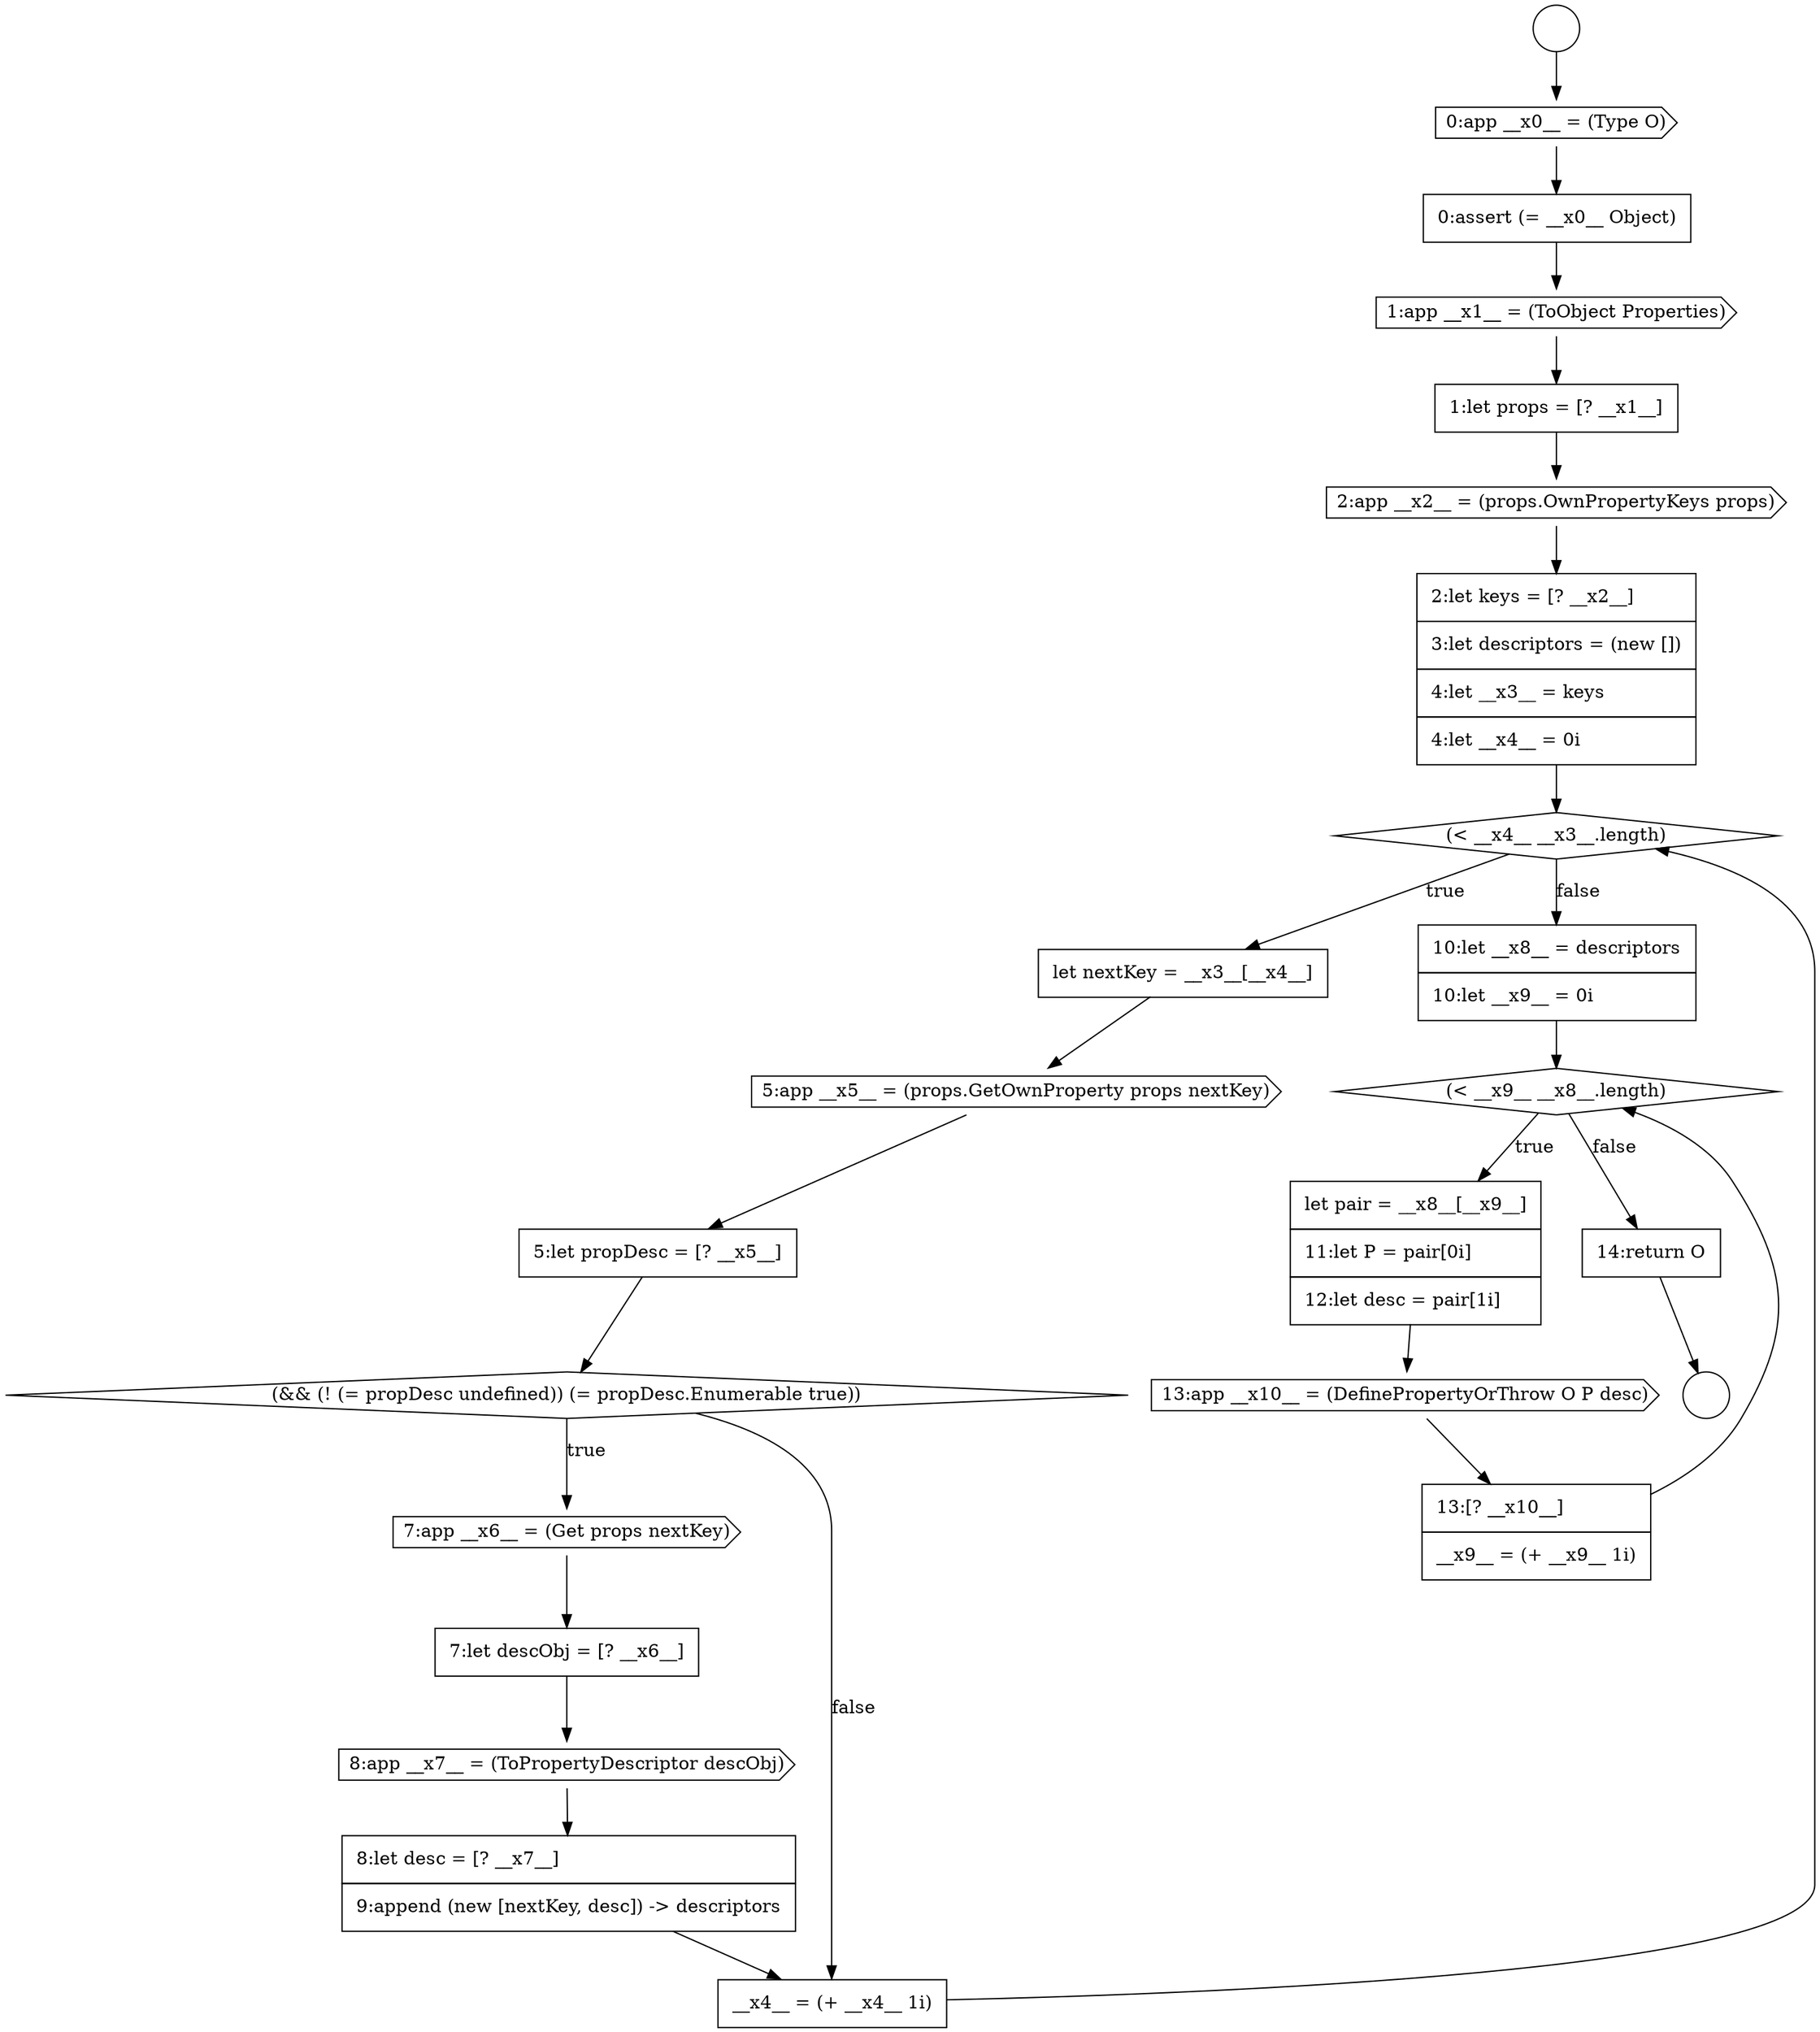 digraph {
  node11945 [shape=diamond, label=<<font color="black">(&lt; __x9__ __x8__.length)</font>> color="black" fillcolor="white" style=filled]
  node11930 [shape=cds, label=<<font color="black">1:app __x1__ = (ToObject Properties)</font>> color="black" fillcolor="white" style=filled]
  node11934 [shape=diamond, label=<<font color="black">(&lt; __x4__ __x3__.length)</font>> color="black" fillcolor="white" style=filled]
  node11926 [shape=circle label=" " color="black" fillcolor="white" style=filled]
  node11939 [shape=cds, label=<<font color="black">7:app __x6__ = (Get props nextKey)</font>> color="black" fillcolor="white" style=filled]
  node11948 [shape=none, margin=0, label=<<font color="black">
    <table border="0" cellborder="1" cellspacing="0" cellpadding="10">
      <tr><td align="left">13:[? __x10__]</td></tr>
      <tr><td align="left">__x9__ = (+ __x9__ 1i)</td></tr>
    </table>
  </font>> color="black" fillcolor="white" style=filled]
  node11929 [shape=none, margin=0, label=<<font color="black">
    <table border="0" cellborder="1" cellspacing="0" cellpadding="10">
      <tr><td align="left">0:assert (= __x0__ Object)</td></tr>
    </table>
  </font>> color="black" fillcolor="white" style=filled]
  node11940 [shape=none, margin=0, label=<<font color="black">
    <table border="0" cellborder="1" cellspacing="0" cellpadding="10">
      <tr><td align="left">7:let descObj = [? __x6__]</td></tr>
    </table>
  </font>> color="black" fillcolor="white" style=filled]
  node11932 [shape=cds, label=<<font color="black">2:app __x2__ = (props.OwnPropertyKeys props)</font>> color="black" fillcolor="white" style=filled]
  node11947 [shape=cds, label=<<font color="black">13:app __x10__ = (DefinePropertyOrThrow O P desc)</font>> color="black" fillcolor="white" style=filled]
  node11937 [shape=none, margin=0, label=<<font color="black">
    <table border="0" cellborder="1" cellspacing="0" cellpadding="10">
      <tr><td align="left">5:let propDesc = [? __x5__]</td></tr>
    </table>
  </font>> color="black" fillcolor="white" style=filled]
  node11931 [shape=none, margin=0, label=<<font color="black">
    <table border="0" cellborder="1" cellspacing="0" cellpadding="10">
      <tr><td align="left">1:let props = [? __x1__]</td></tr>
    </table>
  </font>> color="black" fillcolor="white" style=filled]
  node11942 [shape=none, margin=0, label=<<font color="black">
    <table border="0" cellborder="1" cellspacing="0" cellpadding="10">
      <tr><td align="left">8:let desc = [? __x7__]</td></tr>
      <tr><td align="left">9:append (new [nextKey, desc]) -&gt; descriptors</td></tr>
    </table>
  </font>> color="black" fillcolor="white" style=filled]
  node11946 [shape=none, margin=0, label=<<font color="black">
    <table border="0" cellborder="1" cellspacing="0" cellpadding="10">
      <tr><td align="left">let pair = __x8__[__x9__]</td></tr>
      <tr><td align="left">11:let P = pair[0i]</td></tr>
      <tr><td align="left">12:let desc = pair[1i]</td></tr>
    </table>
  </font>> color="black" fillcolor="white" style=filled]
  node11928 [shape=cds, label=<<font color="black">0:app __x0__ = (Type O)</font>> color="black" fillcolor="white" style=filled]
  node11943 [shape=none, margin=0, label=<<font color="black">
    <table border="0" cellborder="1" cellspacing="0" cellpadding="10">
      <tr><td align="left">__x4__ = (+ __x4__ 1i)</td></tr>
    </table>
  </font>> color="black" fillcolor="white" style=filled]
  node11935 [shape=none, margin=0, label=<<font color="black">
    <table border="0" cellborder="1" cellspacing="0" cellpadding="10">
      <tr><td align="left">let nextKey = __x3__[__x4__]</td></tr>
    </table>
  </font>> color="black" fillcolor="white" style=filled]
  node11938 [shape=diamond, label=<<font color="black">(&amp;&amp; (! (= propDesc undefined)) (= propDesc.Enumerable true))</font>> color="black" fillcolor="white" style=filled]
  node11949 [shape=none, margin=0, label=<<font color="black">
    <table border="0" cellborder="1" cellspacing="0" cellpadding="10">
      <tr><td align="left">14:return O</td></tr>
    </table>
  </font>> color="black" fillcolor="white" style=filled]
  node11944 [shape=none, margin=0, label=<<font color="black">
    <table border="0" cellborder="1" cellspacing="0" cellpadding="10">
      <tr><td align="left">10:let __x8__ = descriptors</td></tr>
      <tr><td align="left">10:let __x9__ = 0i</td></tr>
    </table>
  </font>> color="black" fillcolor="white" style=filled]
  node11927 [shape=circle label=" " color="black" fillcolor="white" style=filled]
  node11933 [shape=none, margin=0, label=<<font color="black">
    <table border="0" cellborder="1" cellspacing="0" cellpadding="10">
      <tr><td align="left">2:let keys = [? __x2__]</td></tr>
      <tr><td align="left">3:let descriptors = (new [])</td></tr>
      <tr><td align="left">4:let __x3__ = keys</td></tr>
      <tr><td align="left">4:let __x4__ = 0i</td></tr>
    </table>
  </font>> color="black" fillcolor="white" style=filled]
  node11941 [shape=cds, label=<<font color="black">8:app __x7__ = (ToPropertyDescriptor descObj)</font>> color="black" fillcolor="white" style=filled]
  node11936 [shape=cds, label=<<font color="black">5:app __x5__ = (props.GetOwnProperty props nextKey)</font>> color="black" fillcolor="white" style=filled]
  node11943 -> node11934 [ color="black"]
  node11945 -> node11946 [label=<<font color="black">true</font>> color="black"]
  node11945 -> node11949 [label=<<font color="black">false</font>> color="black"]
  node11931 -> node11932 [ color="black"]
  node11936 -> node11937 [ color="black"]
  node11926 -> node11928 [ color="black"]
  node11941 -> node11942 [ color="black"]
  node11947 -> node11948 [ color="black"]
  node11949 -> node11927 [ color="black"]
  node11928 -> node11929 [ color="black"]
  node11934 -> node11935 [label=<<font color="black">true</font>> color="black"]
  node11934 -> node11944 [label=<<font color="black">false</font>> color="black"]
  node11935 -> node11936 [ color="black"]
  node11940 -> node11941 [ color="black"]
  node11946 -> node11947 [ color="black"]
  node11938 -> node11939 [label=<<font color="black">true</font>> color="black"]
  node11938 -> node11943 [label=<<font color="black">false</font>> color="black"]
  node11948 -> node11945 [ color="black"]
  node11942 -> node11943 [ color="black"]
  node11930 -> node11931 [ color="black"]
  node11937 -> node11938 [ color="black"]
  node11929 -> node11930 [ color="black"]
  node11939 -> node11940 [ color="black"]
  node11932 -> node11933 [ color="black"]
  node11933 -> node11934 [ color="black"]
  node11944 -> node11945 [ color="black"]
}
